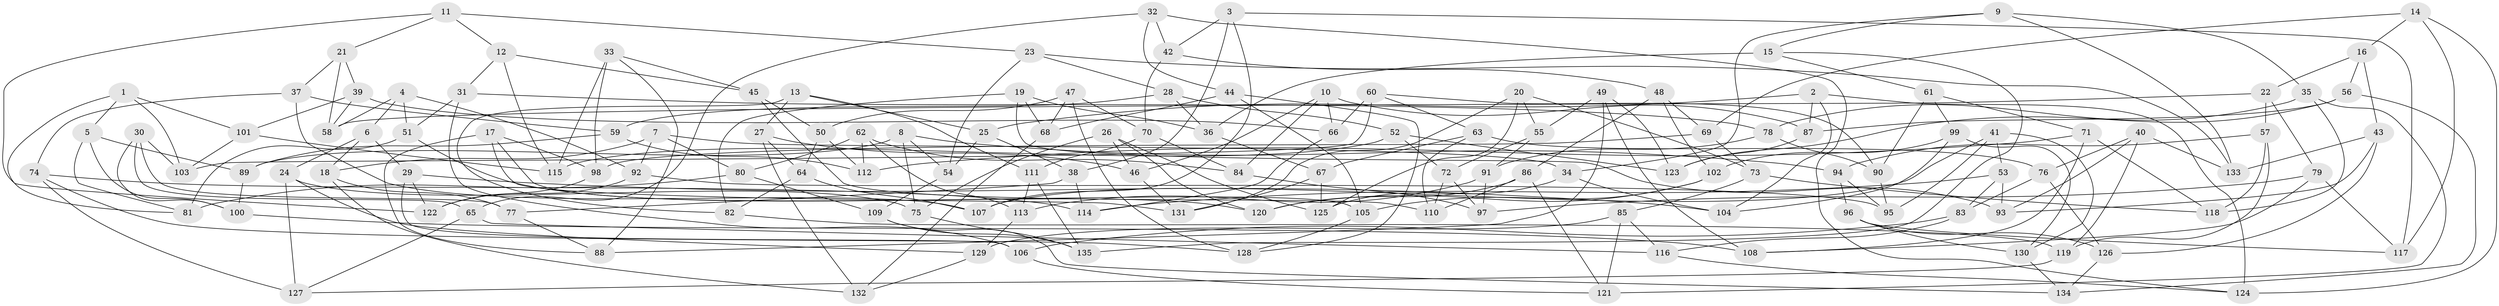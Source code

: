// Generated by graph-tools (version 1.1) at 2025/37/03/09/25 02:37:56]
// undirected, 135 vertices, 270 edges
graph export_dot {
graph [start="1"]
  node [color=gray90,style=filled];
  1;
  2;
  3;
  4;
  5;
  6;
  7;
  8;
  9;
  10;
  11;
  12;
  13;
  14;
  15;
  16;
  17;
  18;
  19;
  20;
  21;
  22;
  23;
  24;
  25;
  26;
  27;
  28;
  29;
  30;
  31;
  32;
  33;
  34;
  35;
  36;
  37;
  38;
  39;
  40;
  41;
  42;
  43;
  44;
  45;
  46;
  47;
  48;
  49;
  50;
  51;
  52;
  53;
  54;
  55;
  56;
  57;
  58;
  59;
  60;
  61;
  62;
  63;
  64;
  65;
  66;
  67;
  68;
  69;
  70;
  71;
  72;
  73;
  74;
  75;
  76;
  77;
  78;
  79;
  80;
  81;
  82;
  83;
  84;
  85;
  86;
  87;
  88;
  89;
  90;
  91;
  92;
  93;
  94;
  95;
  96;
  97;
  98;
  99;
  100;
  101;
  102;
  103;
  104;
  105;
  106;
  107;
  108;
  109;
  110;
  111;
  112;
  113;
  114;
  115;
  116;
  117;
  118;
  119;
  120;
  121;
  122;
  123;
  124;
  125;
  126;
  127;
  128;
  129;
  130;
  131;
  132;
  133;
  134;
  135;
  1 -- 101;
  1 -- 81;
  1 -- 103;
  1 -- 5;
  2 -- 25;
  2 -- 104;
  2 -- 87;
  2 -- 124;
  3 -- 38;
  3 -- 42;
  3 -- 117;
  3 -- 107;
  4 -- 92;
  4 -- 58;
  4 -- 51;
  4 -- 6;
  5 -- 89;
  5 -- 81;
  5 -- 100;
  6 -- 29;
  6 -- 18;
  6 -- 24;
  7 -- 18;
  7 -- 92;
  7 -- 34;
  7 -- 80;
  8 -- 75;
  8 -- 94;
  8 -- 54;
  8 -- 89;
  9 -- 34;
  9 -- 35;
  9 -- 15;
  9 -- 133;
  10 -- 87;
  10 -- 46;
  10 -- 66;
  10 -- 84;
  11 -- 21;
  11 -- 122;
  11 -- 12;
  11 -- 23;
  12 -- 45;
  12 -- 115;
  12 -- 31;
  13 -- 25;
  13 -- 27;
  13 -- 111;
  13 -- 82;
  14 -- 117;
  14 -- 69;
  14 -- 124;
  14 -- 16;
  15 -- 135;
  15 -- 61;
  15 -- 36;
  16 -- 56;
  16 -- 43;
  16 -- 22;
  17 -- 131;
  17 -- 98;
  17 -- 88;
  17 -- 105;
  18 -- 77;
  18 -- 132;
  19 -- 93;
  19 -- 82;
  19 -- 68;
  19 -- 36;
  20 -- 73;
  20 -- 55;
  20 -- 125;
  20 -- 131;
  21 -- 58;
  21 -- 39;
  21 -- 37;
  22 -- 79;
  22 -- 57;
  22 -- 58;
  23 -- 54;
  23 -- 133;
  23 -- 28;
  24 -- 75;
  24 -- 129;
  24 -- 127;
  25 -- 54;
  25 -- 38;
  26 -- 75;
  26 -- 125;
  26 -- 120;
  26 -- 46;
  27 -- 46;
  27 -- 132;
  27 -- 64;
  28 -- 59;
  28 -- 52;
  28 -- 36;
  29 -- 122;
  29 -- 104;
  29 -- 106;
  30 -- 77;
  30 -- 100;
  30 -- 65;
  30 -- 103;
  31 -- 51;
  31 -- 106;
  31 -- 78;
  32 -- 44;
  32 -- 42;
  32 -- 124;
  32 -- 65;
  33 -- 98;
  33 -- 45;
  33 -- 115;
  33 -- 88;
  34 -- 125;
  34 -- 104;
  35 -- 118;
  35 -- 121;
  35 -- 78;
  36 -- 67;
  37 -- 74;
  37 -- 59;
  37 -- 107;
  38 -- 77;
  38 -- 114;
  39 -- 58;
  39 -- 101;
  39 -- 66;
  40 -- 76;
  40 -- 133;
  40 -- 93;
  40 -- 119;
  41 -- 107;
  41 -- 130;
  41 -- 53;
  41 -- 95;
  42 -- 70;
  42 -- 48;
  43 -- 126;
  43 -- 133;
  43 -- 93;
  44 -- 68;
  44 -- 105;
  44 -- 128;
  45 -- 110;
  45 -- 50;
  46 -- 131;
  47 -- 128;
  47 -- 50;
  47 -- 68;
  47 -- 70;
  48 -- 69;
  48 -- 86;
  48 -- 102;
  49 -- 108;
  49 -- 55;
  49 -- 88;
  49 -- 123;
  50 -- 64;
  50 -- 112;
  51 -- 81;
  51 -- 120;
  52 -- 123;
  52 -- 72;
  52 -- 115;
  53 -- 114;
  53 -- 83;
  53 -- 93;
  54 -- 109;
  55 -- 91;
  55 -- 72;
  56 -- 123;
  56 -- 134;
  56 -- 87;
  57 -- 94;
  57 -- 118;
  57 -- 119;
  59 -- 89;
  59 -- 112;
  60 -- 90;
  60 -- 63;
  60 -- 103;
  60 -- 66;
  61 -- 71;
  61 -- 90;
  61 -- 99;
  62 -- 113;
  62 -- 112;
  62 -- 84;
  62 -- 80;
  63 -- 67;
  63 -- 110;
  63 -- 76;
  64 -- 82;
  64 -- 107;
  65 -- 116;
  65 -- 127;
  66 -- 114;
  67 -- 131;
  67 -- 125;
  68 -- 132;
  69 -- 98;
  69 -- 73;
  70 -- 84;
  70 -- 111;
  71 -- 118;
  71 -- 108;
  71 -- 112;
  72 -- 110;
  72 -- 97;
  73 -- 118;
  73 -- 85;
  74 -- 128;
  74 -- 114;
  74 -- 127;
  75 -- 135;
  76 -- 126;
  76 -- 83;
  77 -- 88;
  78 -- 90;
  78 -- 91;
  79 -- 108;
  79 -- 117;
  79 -- 97;
  80 -- 109;
  80 -- 81;
  82 -- 119;
  83 -- 106;
  83 -- 116;
  84 -- 97;
  85 -- 121;
  85 -- 129;
  85 -- 116;
  86 -- 120;
  86 -- 121;
  86 -- 110;
  87 -- 123;
  89 -- 100;
  90 -- 95;
  91 -- 113;
  91 -- 97;
  92 -- 122;
  92 -- 95;
  94 -- 96;
  94 -- 95;
  96 -- 130;
  96 -- 126;
  96 -- 117;
  98 -- 122;
  99 -- 102;
  99 -- 130;
  99 -- 104;
  100 -- 108;
  101 -- 115;
  101 -- 103;
  102 -- 120;
  102 -- 105;
  105 -- 128;
  106 -- 121;
  109 -- 134;
  109 -- 135;
  111 -- 135;
  111 -- 113;
  113 -- 129;
  116 -- 124;
  119 -- 127;
  126 -- 134;
  129 -- 132;
  130 -- 134;
}
